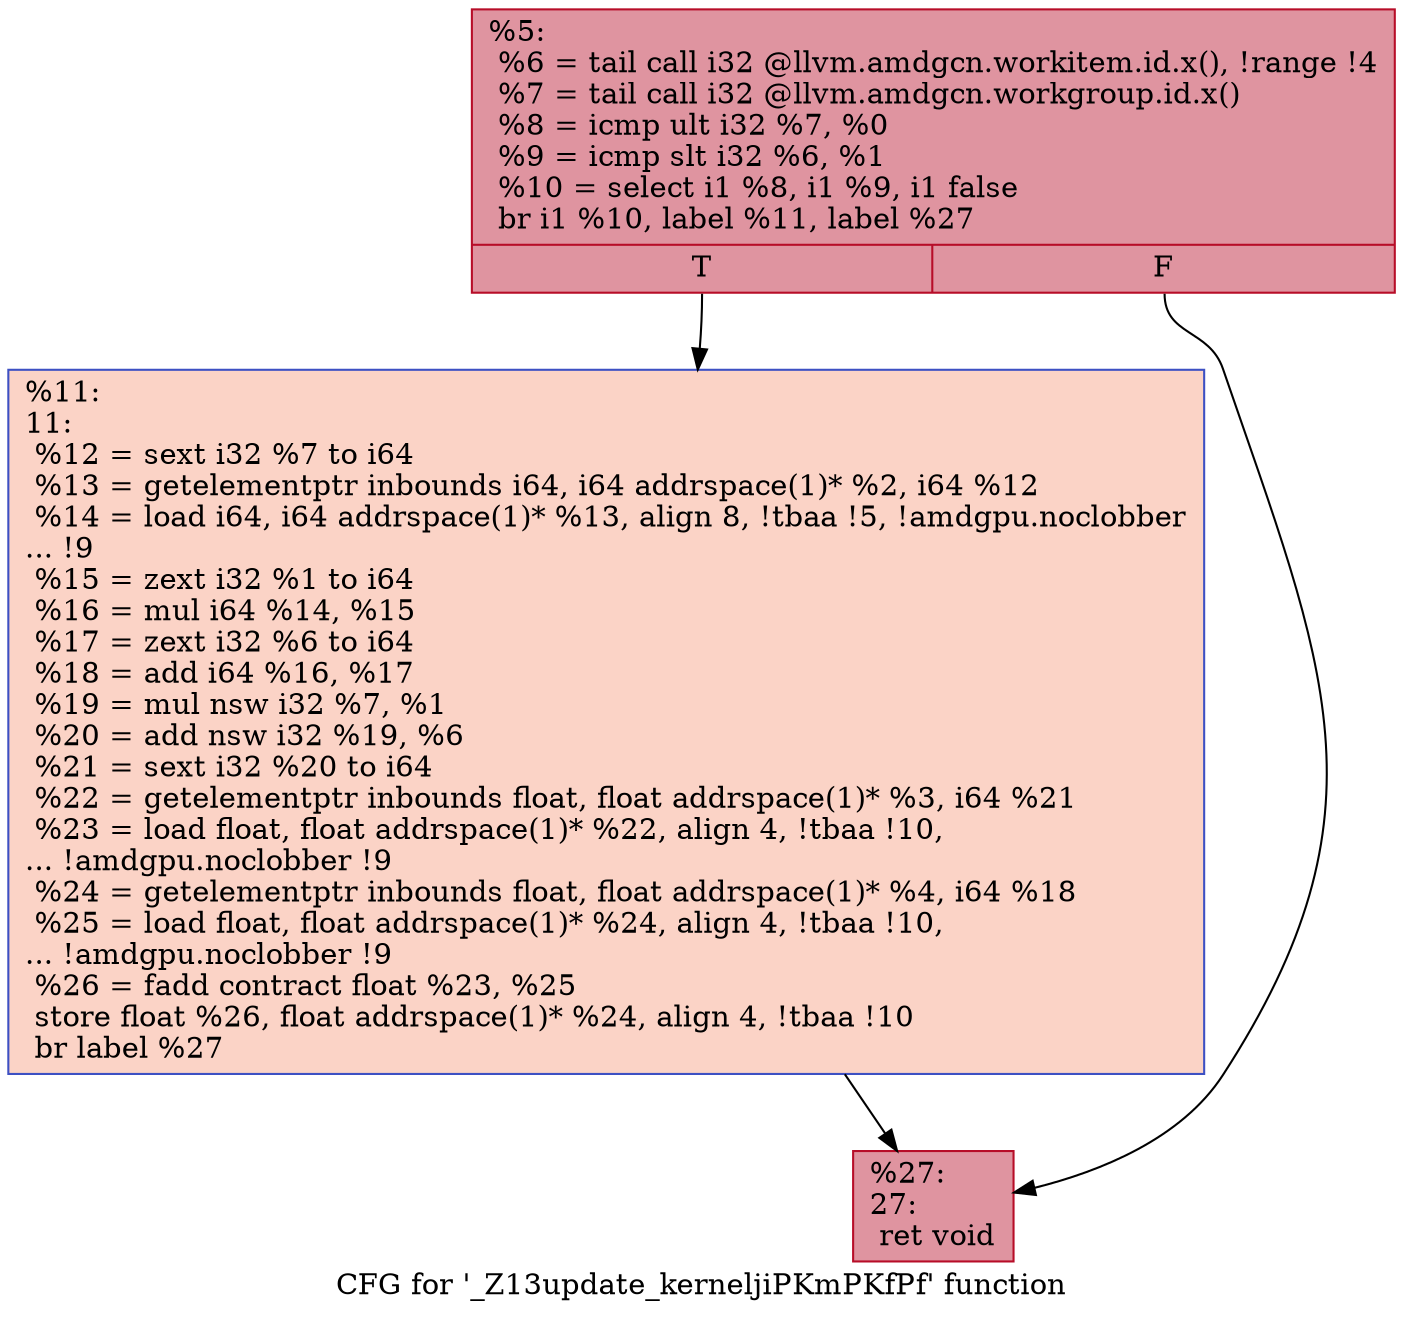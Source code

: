 digraph "CFG for '_Z13update_kerneljiPKmPKfPf' function" {
	label="CFG for '_Z13update_kerneljiPKmPKfPf' function";

	Node0x56600e0 [shape=record,color="#b70d28ff", style=filled, fillcolor="#b70d2870",label="{%5:\l  %6 = tail call i32 @llvm.amdgcn.workitem.id.x(), !range !4\l  %7 = tail call i32 @llvm.amdgcn.workgroup.id.x()\l  %8 = icmp ult i32 %7, %0\l  %9 = icmp slt i32 %6, %1\l  %10 = select i1 %8, i1 %9, i1 false\l  br i1 %10, label %11, label %27\l|{<s0>T|<s1>F}}"];
	Node0x56600e0:s0 -> Node0x565f360;
	Node0x56600e0:s1 -> Node0x56618d0;
	Node0x565f360 [shape=record,color="#3d50c3ff", style=filled, fillcolor="#f59c7d70",label="{%11:\l11:                                               \l  %12 = sext i32 %7 to i64\l  %13 = getelementptr inbounds i64, i64 addrspace(1)* %2, i64 %12\l  %14 = load i64, i64 addrspace(1)* %13, align 8, !tbaa !5, !amdgpu.noclobber\l... !9\l  %15 = zext i32 %1 to i64\l  %16 = mul i64 %14, %15\l  %17 = zext i32 %6 to i64\l  %18 = add i64 %16, %17\l  %19 = mul nsw i32 %7, %1\l  %20 = add nsw i32 %19, %6\l  %21 = sext i32 %20 to i64\l  %22 = getelementptr inbounds float, float addrspace(1)* %3, i64 %21\l  %23 = load float, float addrspace(1)* %22, align 4, !tbaa !10,\l... !amdgpu.noclobber !9\l  %24 = getelementptr inbounds float, float addrspace(1)* %4, i64 %18\l  %25 = load float, float addrspace(1)* %24, align 4, !tbaa !10,\l... !amdgpu.noclobber !9\l  %26 = fadd contract float %23, %25\l  store float %26, float addrspace(1)* %24, align 4, !tbaa !10\l  br label %27\l}"];
	Node0x565f360 -> Node0x56618d0;
	Node0x56618d0 [shape=record,color="#b70d28ff", style=filled, fillcolor="#b70d2870",label="{%27:\l27:                                               \l  ret void\l}"];
}
